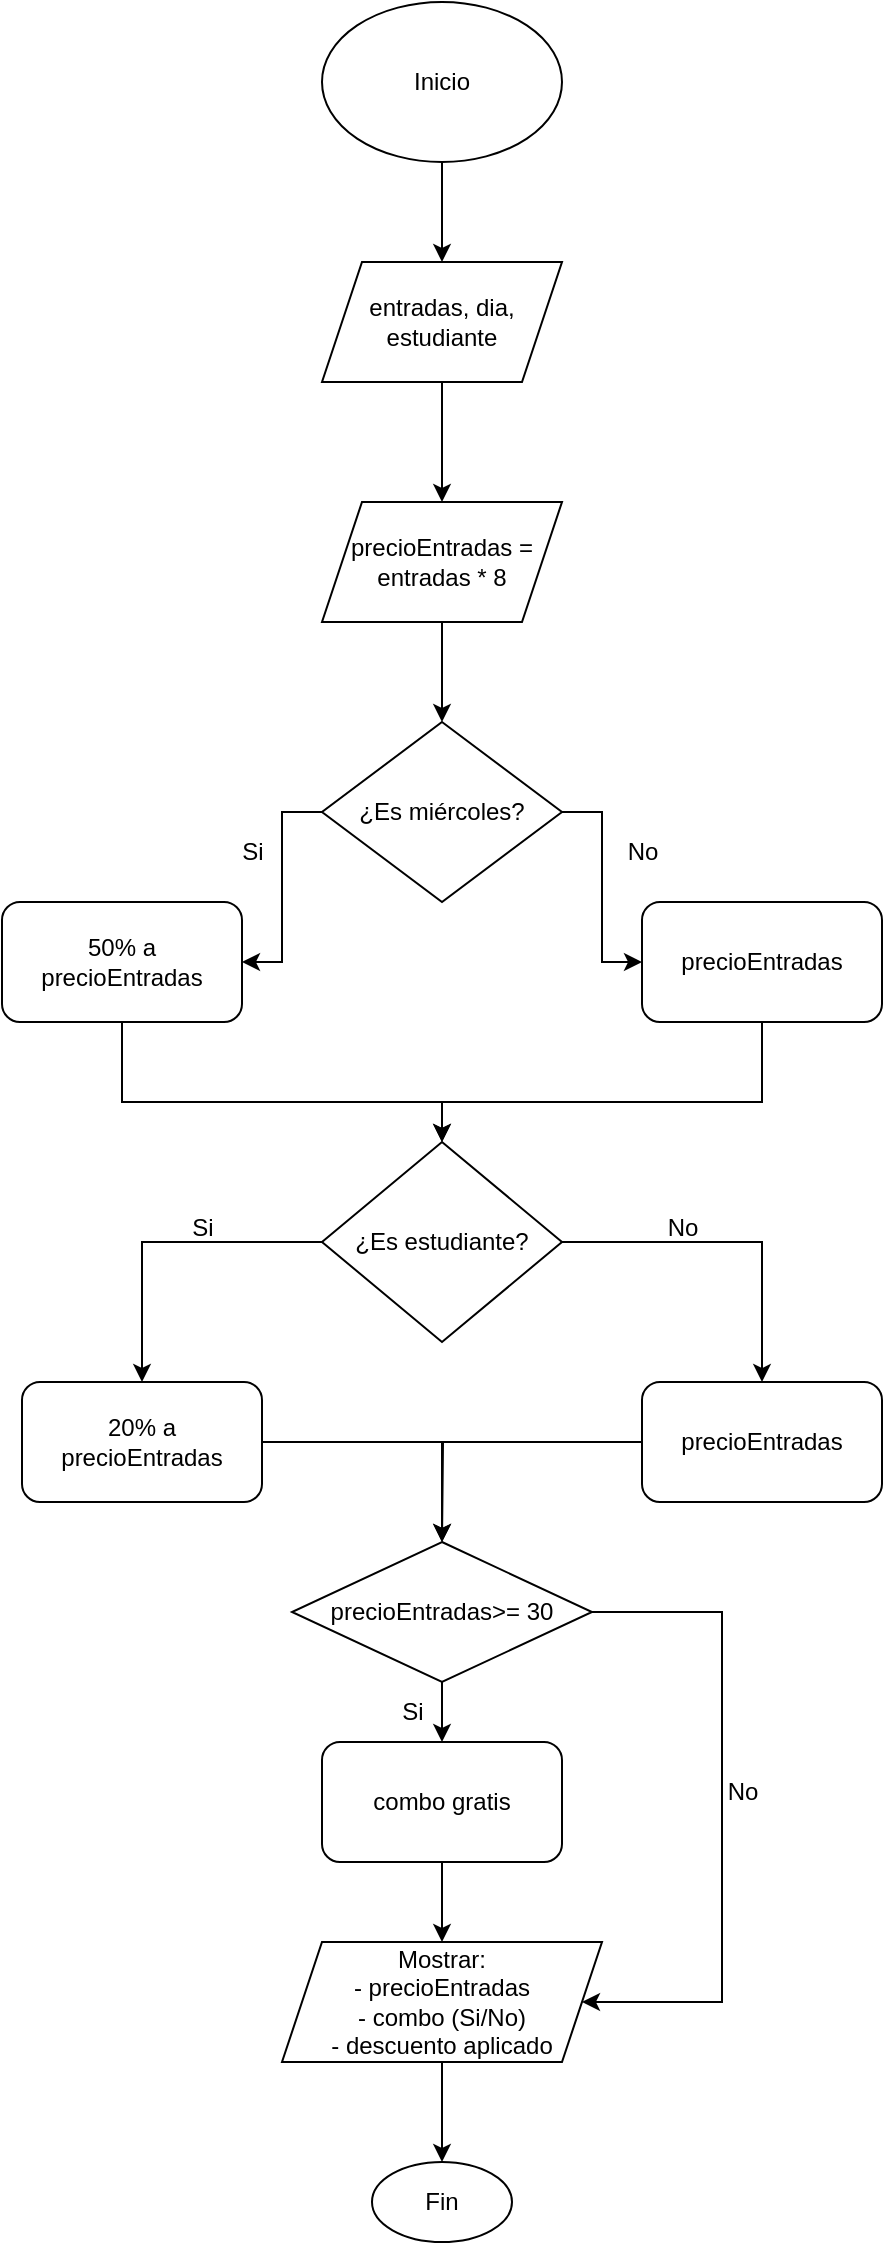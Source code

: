 <mxfile version="28.2.5">
  <diagram name="Página-1" id="VsWCtfAlKnbcoc75X5nc">
    <mxGraphModel dx="1020" dy="993" grid="1" gridSize="10" guides="1" tooltips="1" connect="1" arrows="1" fold="1" page="1" pageScale="1" pageWidth="827" pageHeight="1169" math="0" shadow="0">
      <root>
        <mxCell id="0" />
        <mxCell id="1" parent="0" />
        <mxCell id="fwsEovmJPoAla9JWedFm-8" value="" style="edgeStyle=orthogonalEdgeStyle;rounded=0;orthogonalLoop=1;jettySize=auto;html=1;" edge="1" parent="1" source="fwsEovmJPoAla9JWedFm-5" target="fwsEovmJPoAla9JWedFm-6">
          <mxGeometry relative="1" as="geometry" />
        </mxCell>
        <mxCell id="fwsEovmJPoAla9JWedFm-5" value="Inicio" style="ellipse;whiteSpace=wrap;html=1;" vertex="1" parent="1">
          <mxGeometry x="320" y="30" width="120" height="80" as="geometry" />
        </mxCell>
        <mxCell id="fwsEovmJPoAla9JWedFm-10" value="" style="edgeStyle=orthogonalEdgeStyle;rounded=0;orthogonalLoop=1;jettySize=auto;html=1;" edge="1" parent="1" source="fwsEovmJPoAla9JWedFm-6" target="fwsEovmJPoAla9JWedFm-9">
          <mxGeometry relative="1" as="geometry" />
        </mxCell>
        <mxCell id="fwsEovmJPoAla9JWedFm-6" value="entradas, dia, estudiante" style="shape=parallelogram;perimeter=parallelogramPerimeter;whiteSpace=wrap;html=1;fixedSize=1;" vertex="1" parent="1">
          <mxGeometry x="320" y="160" width="120" height="60" as="geometry" />
        </mxCell>
        <mxCell id="fwsEovmJPoAla9JWedFm-12" value="" style="edgeStyle=orthogonalEdgeStyle;rounded=0;orthogonalLoop=1;jettySize=auto;html=1;" edge="1" parent="1" source="fwsEovmJPoAla9JWedFm-9" target="fwsEovmJPoAla9JWedFm-11">
          <mxGeometry relative="1" as="geometry" />
        </mxCell>
        <mxCell id="fwsEovmJPoAla9JWedFm-9" value="precioEntradas = entradas * 8" style="shape=parallelogram;perimeter=parallelogramPerimeter;whiteSpace=wrap;html=1;fixedSize=1;" vertex="1" parent="1">
          <mxGeometry x="320" y="280" width="120" height="60" as="geometry" />
        </mxCell>
        <mxCell id="fwsEovmJPoAla9JWedFm-16" value="" style="edgeStyle=orthogonalEdgeStyle;rounded=0;orthogonalLoop=1;jettySize=auto;html=1;" edge="1" parent="1" source="fwsEovmJPoAla9JWedFm-11" target="fwsEovmJPoAla9JWedFm-15">
          <mxGeometry relative="1" as="geometry" />
        </mxCell>
        <mxCell id="fwsEovmJPoAla9JWedFm-21" value="" style="edgeStyle=orthogonalEdgeStyle;rounded=0;orthogonalLoop=1;jettySize=auto;html=1;" edge="1" parent="1" source="fwsEovmJPoAla9JWedFm-11" target="fwsEovmJPoAla9JWedFm-20">
          <mxGeometry relative="1" as="geometry" />
        </mxCell>
        <mxCell id="fwsEovmJPoAla9JWedFm-11" value="¿Es miércoles?" style="rhombus;whiteSpace=wrap;html=1;" vertex="1" parent="1">
          <mxGeometry x="320" y="390" width="120" height="90" as="geometry" />
        </mxCell>
        <mxCell id="fwsEovmJPoAla9JWedFm-25" style="edgeStyle=orthogonalEdgeStyle;rounded=0;orthogonalLoop=1;jettySize=auto;html=1;entryX=0.5;entryY=0;entryDx=0;entryDy=0;" edge="1" parent="1" source="fwsEovmJPoAla9JWedFm-15" target="fwsEovmJPoAla9JWedFm-23">
          <mxGeometry relative="1" as="geometry">
            <mxPoint x="260" y="680" as="targetPoint" />
            <Array as="points">
              <mxPoint x="220" y="580" />
              <mxPoint x="380" y="580" />
            </Array>
          </mxGeometry>
        </mxCell>
        <mxCell id="fwsEovmJPoAla9JWedFm-15" value="50% a precioEntradas" style="rounded=1;whiteSpace=wrap;html=1;" vertex="1" parent="1">
          <mxGeometry x="160" y="480" width="120" height="60" as="geometry" />
        </mxCell>
        <mxCell id="fwsEovmJPoAla9JWedFm-17" value="Si" style="text;html=1;align=center;verticalAlign=middle;resizable=0;points=[];autosize=1;strokeColor=none;fillColor=none;" vertex="1" parent="1">
          <mxGeometry x="270" y="440" width="30" height="30" as="geometry" />
        </mxCell>
        <mxCell id="fwsEovmJPoAla9JWedFm-27" style="edgeStyle=orthogonalEdgeStyle;rounded=0;orthogonalLoop=1;jettySize=auto;html=1;entryX=0.5;entryY=0;entryDx=0;entryDy=0;" edge="1" parent="1" source="fwsEovmJPoAla9JWedFm-20" target="fwsEovmJPoAla9JWedFm-23">
          <mxGeometry relative="1" as="geometry">
            <Array as="points">
              <mxPoint x="540" y="580" />
              <mxPoint x="380" y="580" />
            </Array>
          </mxGeometry>
        </mxCell>
        <mxCell id="fwsEovmJPoAla9JWedFm-20" value="precioEntradas" style="rounded=1;whiteSpace=wrap;html=1;" vertex="1" parent="1">
          <mxGeometry x="480" y="480" width="120" height="60" as="geometry" />
        </mxCell>
        <mxCell id="fwsEovmJPoAla9JWedFm-22" value="No" style="text;html=1;align=center;verticalAlign=middle;resizable=0;points=[];autosize=1;strokeColor=none;fillColor=none;" vertex="1" parent="1">
          <mxGeometry x="460" y="440" width="40" height="30" as="geometry" />
        </mxCell>
        <mxCell id="fwsEovmJPoAla9JWedFm-31" value="" style="edgeStyle=orthogonalEdgeStyle;rounded=0;orthogonalLoop=1;jettySize=auto;html=1;" edge="1" parent="1" source="fwsEovmJPoAla9JWedFm-23" target="fwsEovmJPoAla9JWedFm-30">
          <mxGeometry relative="1" as="geometry" />
        </mxCell>
        <mxCell id="fwsEovmJPoAla9JWedFm-34" value="" style="edgeStyle=orthogonalEdgeStyle;rounded=0;orthogonalLoop=1;jettySize=auto;html=1;" edge="1" parent="1" source="fwsEovmJPoAla9JWedFm-23" target="fwsEovmJPoAla9JWedFm-33">
          <mxGeometry relative="1" as="geometry" />
        </mxCell>
        <mxCell id="fwsEovmJPoAla9JWedFm-23" value="¿Es estudiante?" style="rhombus;whiteSpace=wrap;html=1;" vertex="1" parent="1">
          <mxGeometry x="320" y="600" width="120" height="100" as="geometry" />
        </mxCell>
        <mxCell id="fwsEovmJPoAla9JWedFm-37" style="edgeStyle=orthogonalEdgeStyle;rounded=0;orthogonalLoop=1;jettySize=auto;html=1;" edge="1" parent="1" source="fwsEovmJPoAla9JWedFm-30" target="fwsEovmJPoAla9JWedFm-36">
          <mxGeometry relative="1" as="geometry" />
        </mxCell>
        <mxCell id="fwsEovmJPoAla9JWedFm-30" value="20% a precioEntradas" style="rounded=1;whiteSpace=wrap;html=1;" vertex="1" parent="1">
          <mxGeometry x="170" y="720" width="120" height="60" as="geometry" />
        </mxCell>
        <mxCell id="fwsEovmJPoAla9JWedFm-32" value="Si" style="text;html=1;align=center;verticalAlign=middle;resizable=0;points=[];autosize=1;strokeColor=none;fillColor=none;" vertex="1" parent="1">
          <mxGeometry x="245" y="628" width="30" height="30" as="geometry" />
        </mxCell>
        <mxCell id="fwsEovmJPoAla9JWedFm-38" style="edgeStyle=orthogonalEdgeStyle;rounded=0;orthogonalLoop=1;jettySize=auto;html=1;" edge="1" parent="1" source="fwsEovmJPoAla9JWedFm-33">
          <mxGeometry relative="1" as="geometry">
            <mxPoint x="380" y="800" as="targetPoint" />
          </mxGeometry>
        </mxCell>
        <mxCell id="fwsEovmJPoAla9JWedFm-33" value="precioEntradas" style="rounded=1;whiteSpace=wrap;html=1;" vertex="1" parent="1">
          <mxGeometry x="480" y="720" width="120" height="60" as="geometry" />
        </mxCell>
        <mxCell id="fwsEovmJPoAla9JWedFm-35" value="No" style="text;html=1;align=center;verticalAlign=middle;resizable=0;points=[];autosize=1;strokeColor=none;fillColor=none;" vertex="1" parent="1">
          <mxGeometry x="480" y="628" width="40" height="30" as="geometry" />
        </mxCell>
        <mxCell id="fwsEovmJPoAla9JWedFm-44" style="edgeStyle=orthogonalEdgeStyle;rounded=0;orthogonalLoop=1;jettySize=auto;html=1;entryX=0.5;entryY=0;entryDx=0;entryDy=0;" edge="1" parent="1" source="fwsEovmJPoAla9JWedFm-36" target="fwsEovmJPoAla9JWedFm-43">
          <mxGeometry relative="1" as="geometry" />
        </mxCell>
        <mxCell id="fwsEovmJPoAla9JWedFm-50" style="edgeStyle=orthogonalEdgeStyle;rounded=0;orthogonalLoop=1;jettySize=auto;html=1;" edge="1" parent="1" source="fwsEovmJPoAla9JWedFm-36" target="fwsEovmJPoAla9JWedFm-47">
          <mxGeometry relative="1" as="geometry">
            <Array as="points">
              <mxPoint x="520" y="835" />
              <mxPoint x="520" y="1030" />
            </Array>
          </mxGeometry>
        </mxCell>
        <mxCell id="fwsEovmJPoAla9JWedFm-36" value="precioEntradas&amp;gt;= 30" style="rhombus;whiteSpace=wrap;html=1;" vertex="1" parent="1">
          <mxGeometry x="305" y="800" width="150" height="70" as="geometry" />
        </mxCell>
        <mxCell id="fwsEovmJPoAla9JWedFm-49" style="edgeStyle=orthogonalEdgeStyle;rounded=0;orthogonalLoop=1;jettySize=auto;html=1;entryX=0.5;entryY=0;entryDx=0;entryDy=0;" edge="1" parent="1" source="fwsEovmJPoAla9JWedFm-43" target="fwsEovmJPoAla9JWedFm-47">
          <mxGeometry relative="1" as="geometry" />
        </mxCell>
        <mxCell id="fwsEovmJPoAla9JWedFm-43" value="combo gratis" style="rounded=1;whiteSpace=wrap;html=1;" vertex="1" parent="1">
          <mxGeometry x="320" y="900" width="120" height="60" as="geometry" />
        </mxCell>
        <mxCell id="fwsEovmJPoAla9JWedFm-45" value="Si" style="text;html=1;align=center;verticalAlign=middle;resizable=0;points=[];autosize=1;strokeColor=none;fillColor=none;" vertex="1" parent="1">
          <mxGeometry x="350" y="870" width="30" height="30" as="geometry" />
        </mxCell>
        <mxCell id="fwsEovmJPoAla9JWedFm-53" style="edgeStyle=orthogonalEdgeStyle;rounded=0;orthogonalLoop=1;jettySize=auto;html=1;entryX=0.5;entryY=0;entryDx=0;entryDy=0;" edge="1" parent="1" source="fwsEovmJPoAla9JWedFm-47" target="fwsEovmJPoAla9JWedFm-52">
          <mxGeometry relative="1" as="geometry" />
        </mxCell>
        <mxCell id="fwsEovmJPoAla9JWedFm-47" value="Mostrar:&lt;div&gt;- precioEntradas&lt;/div&gt;&lt;div&gt;- combo (Si/No)&lt;/div&gt;&lt;div&gt;- descuento aplicado&lt;/div&gt;" style="shape=parallelogram;perimeter=parallelogramPerimeter;whiteSpace=wrap;html=1;fixedSize=1;" vertex="1" parent="1">
          <mxGeometry x="300" y="1000" width="160" height="60" as="geometry" />
        </mxCell>
        <mxCell id="fwsEovmJPoAla9JWedFm-51" value="No" style="text;html=1;align=center;verticalAlign=middle;resizable=0;points=[];autosize=1;strokeColor=none;fillColor=none;" vertex="1" parent="1">
          <mxGeometry x="510" y="910" width="40" height="30" as="geometry" />
        </mxCell>
        <mxCell id="fwsEovmJPoAla9JWedFm-52" value="Fin" style="ellipse;whiteSpace=wrap;html=1;" vertex="1" parent="1">
          <mxGeometry x="345" y="1110" width="70" height="40" as="geometry" />
        </mxCell>
      </root>
    </mxGraphModel>
  </diagram>
</mxfile>
